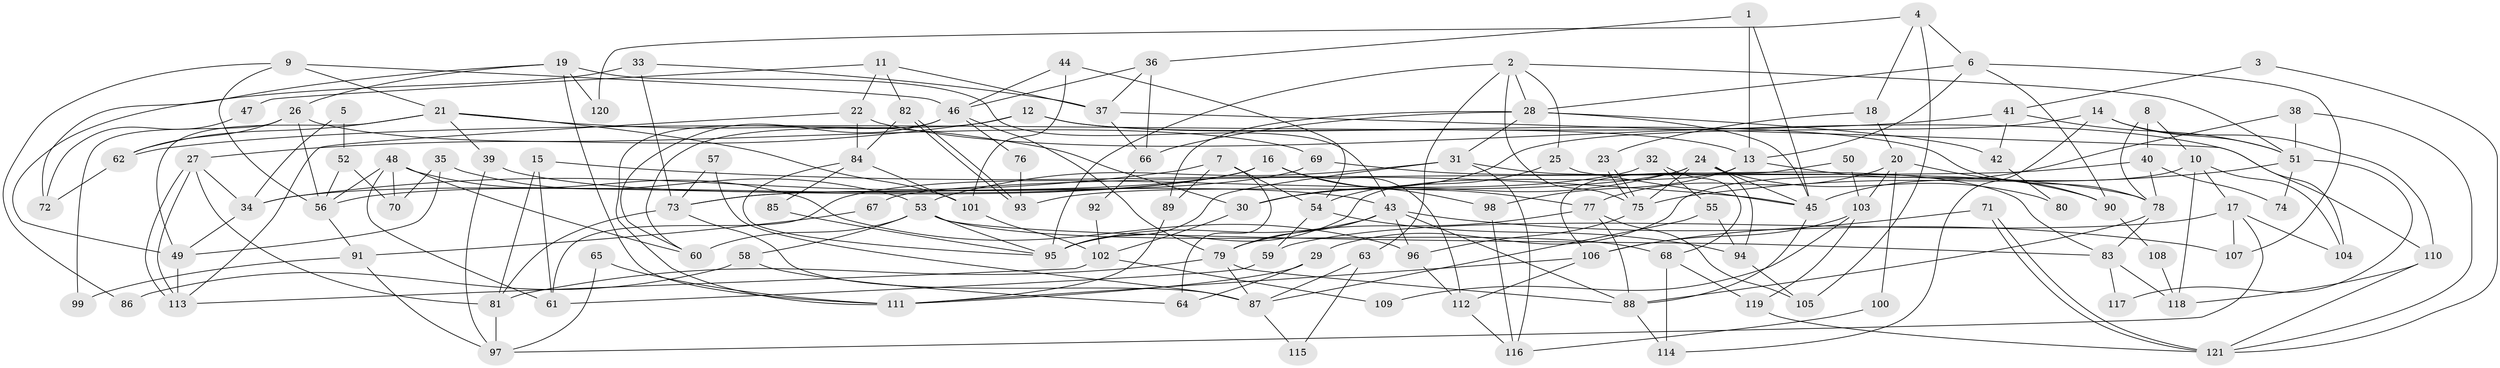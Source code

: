 // Generated by graph-tools (version 1.1) at 2025/35/03/09/25 02:35:53]
// undirected, 121 vertices, 242 edges
graph export_dot {
graph [start="1"]
  node [color=gray90,style=filled];
  1;
  2;
  3;
  4;
  5;
  6;
  7;
  8;
  9;
  10;
  11;
  12;
  13;
  14;
  15;
  16;
  17;
  18;
  19;
  20;
  21;
  22;
  23;
  24;
  25;
  26;
  27;
  28;
  29;
  30;
  31;
  32;
  33;
  34;
  35;
  36;
  37;
  38;
  39;
  40;
  41;
  42;
  43;
  44;
  45;
  46;
  47;
  48;
  49;
  50;
  51;
  52;
  53;
  54;
  55;
  56;
  57;
  58;
  59;
  60;
  61;
  62;
  63;
  64;
  65;
  66;
  67;
  68;
  69;
  70;
  71;
  72;
  73;
  74;
  75;
  76;
  77;
  78;
  79;
  80;
  81;
  82;
  83;
  84;
  85;
  86;
  87;
  88;
  89;
  90;
  91;
  92;
  93;
  94;
  95;
  96;
  97;
  98;
  99;
  100;
  101;
  102;
  103;
  104;
  105;
  106;
  107;
  108;
  109;
  110;
  111;
  112;
  113;
  114;
  115;
  116;
  117;
  118;
  119;
  120;
  121;
  1 -- 45;
  1 -- 36;
  1 -- 13;
  2 -- 28;
  2 -- 75;
  2 -- 25;
  2 -- 51;
  2 -- 63;
  2 -- 95;
  3 -- 41;
  3 -- 121;
  4 -- 6;
  4 -- 105;
  4 -- 18;
  4 -- 120;
  5 -- 52;
  5 -- 34;
  6 -- 13;
  6 -- 107;
  6 -- 28;
  6 -- 90;
  7 -- 89;
  7 -- 34;
  7 -- 54;
  7 -- 64;
  8 -- 10;
  8 -- 78;
  8 -- 40;
  9 -- 46;
  9 -- 56;
  9 -- 21;
  9 -- 86;
  10 -- 17;
  10 -- 118;
  10 -- 29;
  10 -- 104;
  11 -- 37;
  11 -- 82;
  11 -- 22;
  11 -- 47;
  12 -- 60;
  12 -- 78;
  12 -- 13;
  12 -- 27;
  13 -- 90;
  13 -- 95;
  13 -- 98;
  14 -- 30;
  14 -- 51;
  14 -- 110;
  14 -- 114;
  15 -- 61;
  15 -- 81;
  15 -- 45;
  16 -- 98;
  16 -- 77;
  16 -- 34;
  16 -- 56;
  16 -- 73;
  16 -- 112;
  17 -- 104;
  17 -- 97;
  17 -- 59;
  17 -- 107;
  18 -- 20;
  18 -- 23;
  19 -- 26;
  19 -- 43;
  19 -- 72;
  19 -- 111;
  19 -- 120;
  20 -- 90;
  20 -- 77;
  20 -- 100;
  20 -- 103;
  21 -- 49;
  21 -- 30;
  21 -- 39;
  21 -- 62;
  21 -- 101;
  22 -- 113;
  22 -- 84;
  22 -- 110;
  23 -- 75;
  23 -- 75;
  24 -- 75;
  24 -- 45;
  24 -- 30;
  24 -- 80;
  24 -- 93;
  24 -- 94;
  25 -- 45;
  25 -- 54;
  26 -- 56;
  26 -- 69;
  26 -- 62;
  26 -- 99;
  27 -- 113;
  27 -- 113;
  27 -- 34;
  27 -- 81;
  28 -- 45;
  28 -- 31;
  28 -- 42;
  28 -- 66;
  28 -- 89;
  29 -- 111;
  29 -- 64;
  30 -- 102;
  31 -- 95;
  31 -- 53;
  31 -- 83;
  31 -- 116;
  32 -- 68;
  32 -- 61;
  32 -- 55;
  33 -- 73;
  33 -- 49;
  33 -- 37;
  34 -- 49;
  35 -- 53;
  35 -- 49;
  35 -- 70;
  36 -- 46;
  36 -- 66;
  36 -- 37;
  37 -- 66;
  37 -- 104;
  38 -- 45;
  38 -- 121;
  38 -- 51;
  39 -- 43;
  39 -- 97;
  40 -- 78;
  40 -- 67;
  40 -- 74;
  41 -- 62;
  41 -- 51;
  41 -- 42;
  42 -- 80;
  43 -- 79;
  43 -- 95;
  43 -- 88;
  43 -- 96;
  43 -- 107;
  44 -- 54;
  44 -- 101;
  44 -- 46;
  45 -- 88;
  46 -- 111;
  46 -- 60;
  46 -- 76;
  46 -- 79;
  47 -- 72;
  48 -- 96;
  48 -- 60;
  48 -- 56;
  48 -- 61;
  48 -- 70;
  49 -- 113;
  50 -- 106;
  50 -- 103;
  51 -- 74;
  51 -- 75;
  51 -- 117;
  52 -- 56;
  52 -- 70;
  53 -- 95;
  53 -- 58;
  53 -- 60;
  53 -- 68;
  53 -- 83;
  54 -- 59;
  54 -- 94;
  55 -- 94;
  55 -- 87;
  56 -- 91;
  57 -- 73;
  57 -- 87;
  58 -- 64;
  58 -- 86;
  59 -- 61;
  62 -- 72;
  63 -- 87;
  63 -- 115;
  65 -- 111;
  65 -- 97;
  66 -- 92;
  67 -- 91;
  68 -- 114;
  68 -- 119;
  69 -- 78;
  69 -- 73;
  71 -- 106;
  71 -- 121;
  71 -- 121;
  73 -- 81;
  73 -- 87;
  75 -- 96;
  76 -- 93;
  77 -- 88;
  77 -- 79;
  77 -- 105;
  78 -- 83;
  78 -- 88;
  79 -- 87;
  79 -- 81;
  79 -- 88;
  81 -- 97;
  82 -- 84;
  82 -- 93;
  82 -- 93;
  83 -- 117;
  83 -- 118;
  84 -- 95;
  84 -- 85;
  84 -- 101;
  85 -- 95;
  87 -- 115;
  88 -- 114;
  89 -- 111;
  90 -- 108;
  91 -- 97;
  91 -- 99;
  92 -- 102;
  94 -- 105;
  96 -- 112;
  98 -- 116;
  100 -- 116;
  101 -- 102;
  102 -- 109;
  102 -- 113;
  103 -- 119;
  103 -- 106;
  103 -- 109;
  106 -- 112;
  106 -- 111;
  108 -- 118;
  110 -- 118;
  110 -- 121;
  112 -- 116;
  119 -- 121;
}
